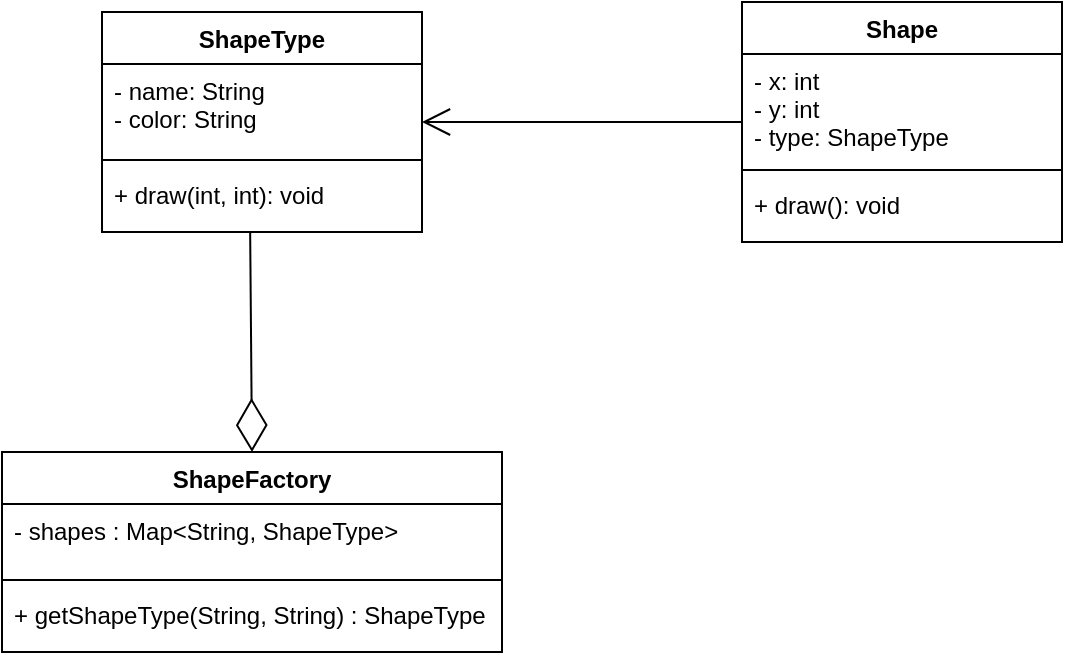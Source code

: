 <mxfile version="18.0.3"><diagram id="DCtF_I_zR6pIU4p7te2M" name="Page-1"><mxGraphModel dx="1422" dy="722" grid="1" gridSize="10" guides="1" tooltips="1" connect="1" arrows="1" fold="1" page="1" pageScale="1" pageWidth="850" pageHeight="1100" math="0" shadow="0"><root><mxCell id="0"/><mxCell id="1" parent="0"/><mxCell id="jONRQ0hnriQevhK_1gtu-1" value="ShapeType" style="swimlane;fontStyle=1;align=center;verticalAlign=top;childLayout=stackLayout;horizontal=1;startSize=26;horizontalStack=0;resizeParent=1;resizeParentMax=0;resizeLast=0;collapsible=1;marginBottom=0;" vertex="1" parent="1"><mxGeometry x="170" y="80" width="160" height="110" as="geometry"/></mxCell><mxCell id="jONRQ0hnriQevhK_1gtu-2" value="- name: String&#xA;- color: String&#xA;" style="text;strokeColor=none;fillColor=none;align=left;verticalAlign=top;spacingLeft=4;spacingRight=4;overflow=hidden;rotatable=0;points=[[0,0.5],[1,0.5]];portConstraint=eastwest;" vertex="1" parent="jONRQ0hnriQevhK_1gtu-1"><mxGeometry y="26" width="160" height="44" as="geometry"/></mxCell><mxCell id="jONRQ0hnriQevhK_1gtu-3" value="" style="line;strokeWidth=1;fillColor=none;align=left;verticalAlign=middle;spacingTop=-1;spacingLeft=3;spacingRight=3;rotatable=0;labelPosition=right;points=[];portConstraint=eastwest;" vertex="1" parent="jONRQ0hnriQevhK_1gtu-1"><mxGeometry y="70" width="160" height="8" as="geometry"/></mxCell><mxCell id="jONRQ0hnriQevhK_1gtu-4" value="+ draw(int, int): void" style="text;strokeColor=none;fillColor=none;align=left;verticalAlign=top;spacingLeft=4;spacingRight=4;overflow=hidden;rotatable=0;points=[[0,0.5],[1,0.5]];portConstraint=eastwest;" vertex="1" parent="jONRQ0hnriQevhK_1gtu-1"><mxGeometry y="78" width="160" height="32" as="geometry"/></mxCell><mxCell id="jONRQ0hnriQevhK_1gtu-5" value="Shape" style="swimlane;fontStyle=1;align=center;verticalAlign=top;childLayout=stackLayout;horizontal=1;startSize=26;horizontalStack=0;resizeParent=1;resizeParentMax=0;resizeLast=0;collapsible=1;marginBottom=0;" vertex="1" parent="1"><mxGeometry x="490" y="75" width="160" height="120" as="geometry"/></mxCell><mxCell id="jONRQ0hnriQevhK_1gtu-6" value="- x: int&#xA;- y: int&#xA;- type: ShapeType&#xA;" style="text;strokeColor=none;fillColor=none;align=left;verticalAlign=top;spacingLeft=4;spacingRight=4;overflow=hidden;rotatable=0;points=[[0,0.5],[1,0.5]];portConstraint=eastwest;" vertex="1" parent="jONRQ0hnriQevhK_1gtu-5"><mxGeometry y="26" width="160" height="54" as="geometry"/></mxCell><mxCell id="jONRQ0hnriQevhK_1gtu-7" value="" style="line;strokeWidth=1;fillColor=none;align=left;verticalAlign=middle;spacingTop=-1;spacingLeft=3;spacingRight=3;rotatable=0;labelPosition=right;points=[];portConstraint=eastwest;" vertex="1" parent="jONRQ0hnriQevhK_1gtu-5"><mxGeometry y="80" width="160" height="8" as="geometry"/></mxCell><mxCell id="jONRQ0hnriQevhK_1gtu-8" value="+ draw(): void" style="text;strokeColor=none;fillColor=none;align=left;verticalAlign=top;spacingLeft=4;spacingRight=4;overflow=hidden;rotatable=0;points=[[0,0.5],[1,0.5]];portConstraint=eastwest;" vertex="1" parent="jONRQ0hnriQevhK_1gtu-5"><mxGeometry y="88" width="160" height="32" as="geometry"/></mxCell><mxCell id="jONRQ0hnriQevhK_1gtu-9" value="ShapeFactory" style="swimlane;fontStyle=1;align=center;verticalAlign=top;childLayout=stackLayout;horizontal=1;startSize=26;horizontalStack=0;resizeParent=1;resizeParentMax=0;resizeLast=0;collapsible=1;marginBottom=0;" vertex="1" parent="1"><mxGeometry x="120" y="300" width="250" height="100" as="geometry"/></mxCell><mxCell id="jONRQ0hnriQevhK_1gtu-10" value="- shapes : Map&lt;String, ShapeType&gt;" style="text;strokeColor=none;fillColor=none;align=left;verticalAlign=top;spacingLeft=4;spacingRight=4;overflow=hidden;rotatable=0;points=[[0,0.5],[1,0.5]];portConstraint=eastwest;" vertex="1" parent="jONRQ0hnriQevhK_1gtu-9"><mxGeometry y="26" width="250" height="34" as="geometry"/></mxCell><mxCell id="jONRQ0hnriQevhK_1gtu-11" value="" style="line;strokeWidth=1;fillColor=none;align=left;verticalAlign=middle;spacingTop=-1;spacingLeft=3;spacingRight=3;rotatable=0;labelPosition=right;points=[];portConstraint=eastwest;" vertex="1" parent="jONRQ0hnriQevhK_1gtu-9"><mxGeometry y="60" width="250" height="8" as="geometry"/></mxCell><mxCell id="jONRQ0hnriQevhK_1gtu-12" value="+ getShapeType(String, String) : ShapeType" style="text;strokeColor=none;fillColor=none;align=left;verticalAlign=top;spacingLeft=4;spacingRight=4;overflow=hidden;rotatable=0;points=[[0,0.5],[1,0.5]];portConstraint=eastwest;" vertex="1" parent="jONRQ0hnriQevhK_1gtu-9"><mxGeometry y="68" width="250" height="32" as="geometry"/></mxCell><mxCell id="jONRQ0hnriQevhK_1gtu-14" value="" style="endArrow=diamondThin;endFill=0;endSize=24;html=1;rounded=0;exitX=0.463;exitY=1;exitDx=0;exitDy=0;exitPerimeter=0;entryX=0.5;entryY=0;entryDx=0;entryDy=0;" edge="1" parent="1" source="jONRQ0hnriQevhK_1gtu-4" target="jONRQ0hnriQevhK_1gtu-9"><mxGeometry width="160" relative="1" as="geometry"><mxPoint x="180" y="260" as="sourcePoint"/><mxPoint x="340" y="260" as="targetPoint"/></mxGeometry></mxCell><mxCell id="jONRQ0hnriQevhK_1gtu-15" value="" style="endArrow=open;endSize=12;html=1;rounded=0;entryX=1;entryY=0.5;entryDx=0;entryDy=0;" edge="1" parent="1" target="jONRQ0hnriQevhK_1gtu-1"><mxGeometry y="-25" width="160" relative="1" as="geometry"><mxPoint x="490" y="135" as="sourcePoint"/><mxPoint x="500" y="380" as="targetPoint"/><mxPoint as="offset"/></mxGeometry></mxCell></root></mxGraphModel></diagram></mxfile>